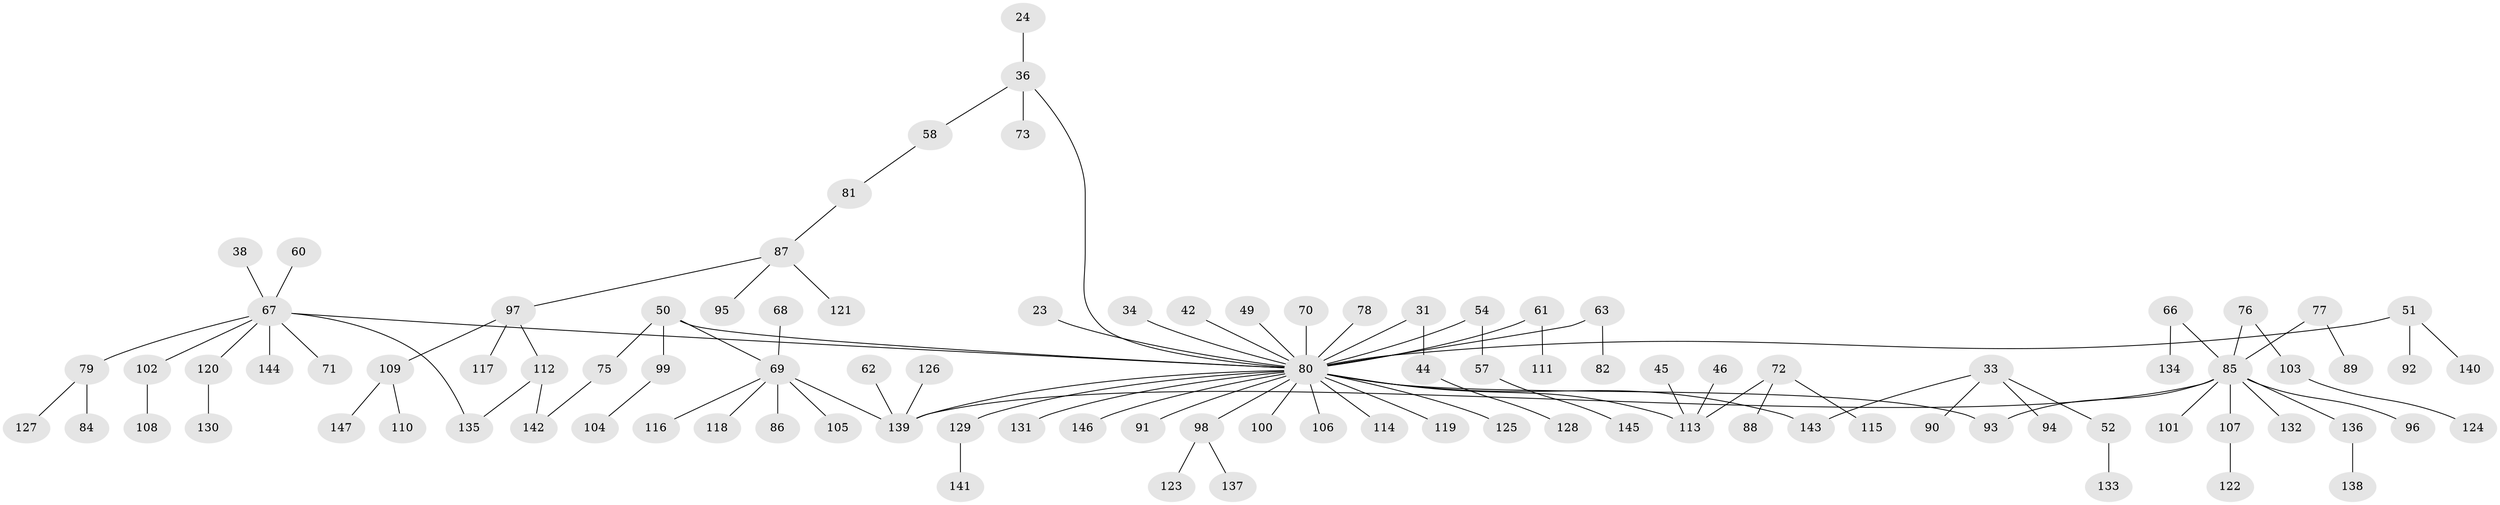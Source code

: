 // original degree distribution, {6: 0.027210884353741496, 8: 0.006802721088435374, 5: 0.027210884353741496, 3: 0.1564625850340136, 2: 0.22448979591836735, 4: 0.061224489795918366, 7: 0.006802721088435374, 1: 0.4897959183673469}
// Generated by graph-tools (version 1.1) at 2025/45/03/04/25 21:45:18]
// undirected, 102 vertices, 105 edges
graph export_dot {
graph [start="1"]
  node [color=gray90,style=filled];
  23;
  24;
  31;
  33 [super="+22"];
  34;
  36 [super="+18"];
  38;
  42;
  44;
  45;
  46;
  49;
  50 [super="+32+27+47"];
  51;
  52;
  54;
  57;
  58;
  60;
  61;
  62;
  63;
  66;
  67 [super="+64+35"];
  68;
  69 [super="+41"];
  70;
  71;
  72;
  73;
  75;
  76;
  77;
  78;
  79;
  80 [super="+55+74"];
  81;
  82;
  84;
  85 [super="+53+59+56"];
  86;
  87;
  88;
  89;
  90;
  91;
  92;
  93 [super="+48+83"];
  94;
  95;
  96;
  97;
  98;
  99;
  100;
  101;
  102;
  103;
  104;
  105;
  106;
  107;
  108;
  109;
  110;
  111;
  112;
  113 [super="+10+39+43"];
  114;
  115;
  116;
  117;
  118;
  119;
  120;
  121;
  122;
  123;
  124;
  125;
  126;
  127;
  128;
  129;
  130;
  131;
  132;
  133;
  134;
  135;
  136;
  137;
  138;
  139 [super="+37+11"];
  140;
  141;
  142;
  143 [super="+21"];
  144;
  145;
  146;
  147;
  23 -- 80;
  24 -- 36;
  31 -- 44;
  31 -- 80;
  33 -- 52;
  33 -- 90;
  33 -- 94;
  33 -- 143;
  34 -- 80;
  36 -- 58;
  36 -- 73;
  36 -- 80;
  38 -- 67;
  42 -- 80;
  44 -- 128;
  45 -- 113;
  46 -- 113;
  49 -- 80;
  50 -- 99;
  50 -- 69;
  50 -- 75;
  50 -- 80;
  51 -- 92;
  51 -- 140;
  51 -- 80;
  52 -- 133;
  54 -- 57;
  54 -- 80;
  57 -- 145;
  58 -- 81;
  60 -- 67;
  61 -- 111;
  61 -- 80;
  62 -- 139;
  63 -- 82;
  63 -- 80;
  66 -- 134;
  66 -- 85;
  67 -- 79;
  67 -- 102;
  67 -- 71;
  67 -- 135;
  67 -- 144;
  67 -- 80;
  67 -- 120;
  68 -- 69;
  69 -- 86;
  69 -- 105;
  69 -- 116;
  69 -- 118;
  69 -- 139;
  70 -- 80;
  72 -- 88;
  72 -- 115;
  72 -- 113;
  75 -- 142;
  76 -- 103;
  76 -- 85;
  77 -- 89;
  77 -- 85;
  78 -- 80;
  79 -- 84;
  79 -- 127;
  80 -- 100;
  80 -- 143;
  80 -- 93 [weight=2];
  80 -- 129;
  80 -- 131;
  80 -- 139;
  80 -- 146;
  80 -- 91;
  80 -- 98;
  80 -- 106;
  80 -- 113;
  80 -- 114;
  80 -- 119;
  80 -- 125;
  81 -- 87;
  85 -- 93;
  85 -- 96;
  85 -- 132;
  85 -- 101;
  85 -- 139;
  85 -- 136;
  85 -- 107;
  87 -- 95;
  87 -- 97;
  87 -- 121;
  97 -- 109;
  97 -- 112;
  97 -- 117;
  98 -- 123;
  98 -- 137;
  99 -- 104;
  102 -- 108;
  103 -- 124;
  107 -- 122;
  109 -- 110;
  109 -- 147;
  112 -- 142;
  112 -- 135;
  120 -- 130;
  126 -- 139;
  129 -- 141;
  136 -- 138;
}
